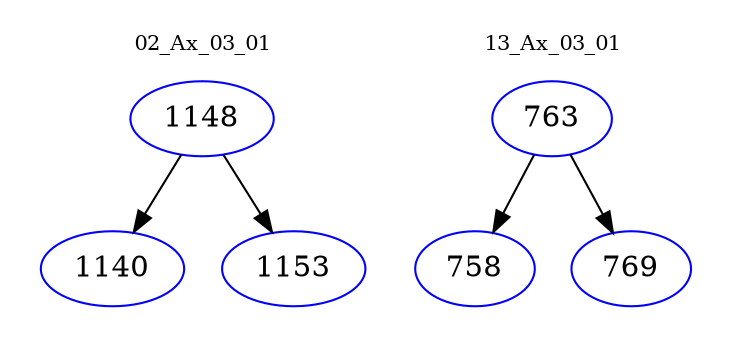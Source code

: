 digraph{
subgraph cluster_0 {
color = white
label = "02_Ax_03_01";
fontsize=10;
T0_1148 [label="1148", color="blue"]
T0_1148 -> T0_1140 [color="black"]
T0_1140 [label="1140", color="blue"]
T0_1148 -> T0_1153 [color="black"]
T0_1153 [label="1153", color="blue"]
}
subgraph cluster_1 {
color = white
label = "13_Ax_03_01";
fontsize=10;
T1_763 [label="763", color="blue"]
T1_763 -> T1_758 [color="black"]
T1_758 [label="758", color="blue"]
T1_763 -> T1_769 [color="black"]
T1_769 [label="769", color="blue"]
}
}
